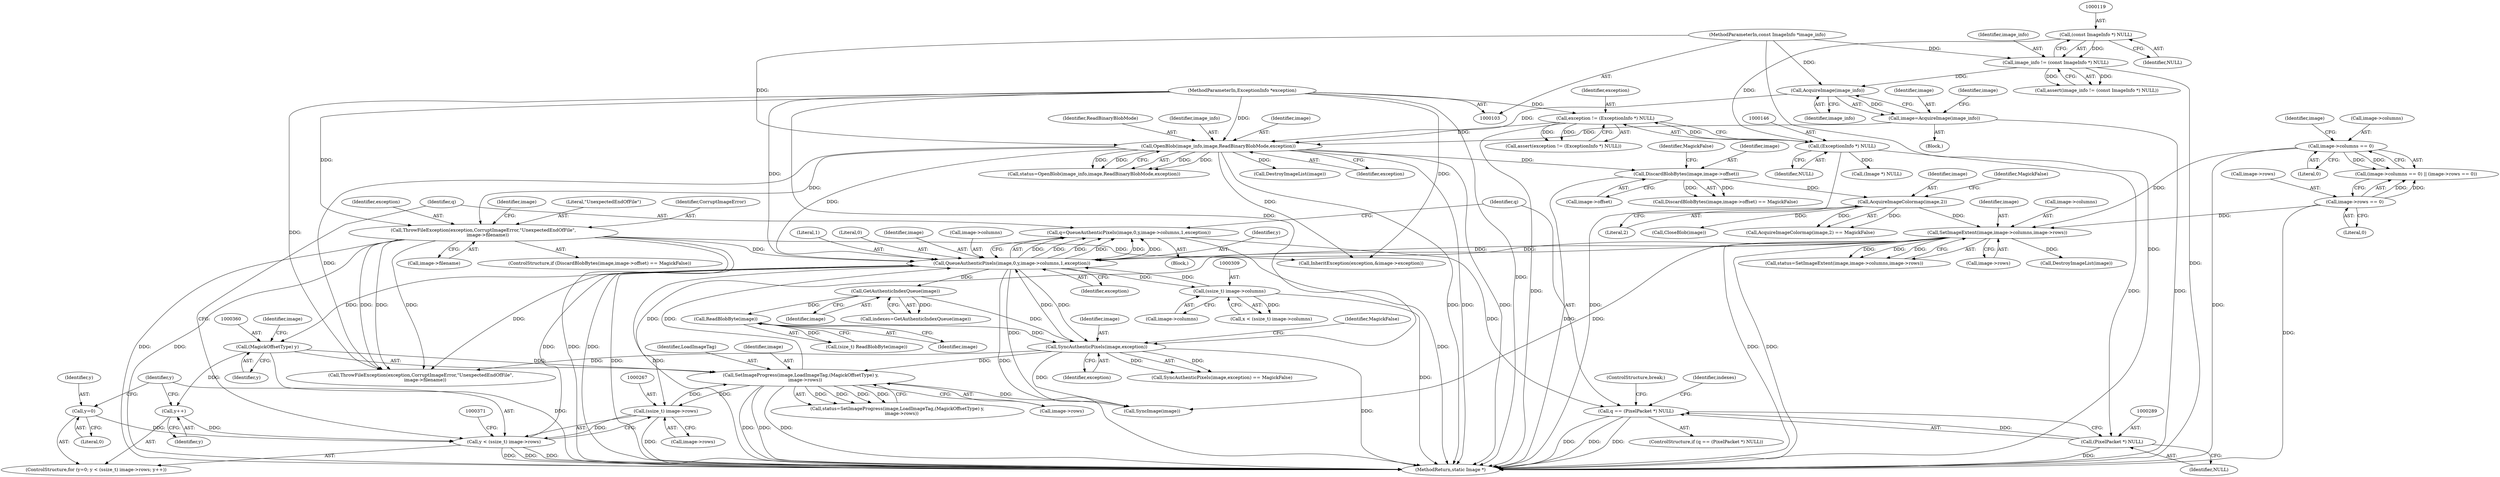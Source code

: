 digraph "0_ImageMagick_f6e9d0d9955e85bdd7540b251cd50d598dacc5e6_35@pointer" {
"1000286" [label="(Call,q == (PixelPacket *) NULL)"];
"1000274" [label="(Call,q=QueueAuthenticPixels(image,0,y,image->columns,1,exception))"];
"1000276" [label="(Call,QueueAuthenticPixels(image,0,y,image->columns,1,exception))"];
"1000238" [label="(Call,SetImageExtent(image,image->columns,image->rows))"];
"1000215" [label="(Call,AcquireImageColormap(image,2))"];
"1000195" [label="(Call,DiscardBlobBytes(image,image->offset))"];
"1000175" [label="(Call,OpenBlob(image_info,image,ReadBinaryBlobMode,exception))"];
"1000156" [label="(Call,AcquireImage(image_info))"];
"1000116" [label="(Call,image_info != (const ImageInfo *) NULL)"];
"1000104" [label="(MethodParameterIn,const ImageInfo *image_info)"];
"1000118" [label="(Call,(const ImageInfo *) NULL)"];
"1000154" [label="(Call,image=AcquireImage(image_info))"];
"1000143" [label="(Call,exception != (ExceptionInfo *) NULL)"];
"1000105" [label="(MethodParameterIn,ExceptionInfo *exception)"];
"1000145" [label="(Call,(ExceptionInfo *) NULL)"];
"1000160" [label="(Call,image->columns == 0)"];
"1000165" [label="(Call,image->rows == 0)"];
"1000356" [label="(Call,SetImageProgress(image,LoadImageTag,(MagickOffsetType) y,\n      image->rows))"];
"1000349" [label="(Call,SyncAuthenticPixels(image,exception))"];
"1000294" [label="(Call,GetAuthenticIndexQueue(image))"];
"1000324" [label="(Call,ReadBlobByte(image))"];
"1000359" [label="(Call,(MagickOffsetType) y)"];
"1000266" [label="(Call,(ssize_t) image->rows)"];
"1000264" [label="(Call,y < (ssize_t) image->rows)"];
"1000261" [label="(Call,y=0)"];
"1000271" [label="(Call,y++)"];
"1000308" [label="(Call,(ssize_t) image->columns)"];
"1000201" [label="(Call,ThrowFileException(exception,CorruptImageError,\"UnexpectedEndOfFile\",\n      image->filename))"];
"1000288" [label="(Call,(PixelPacket *) NULL)"];
"1000288" [label="(Call,(PixelPacket *) NULL)"];
"1000231" [label="(Call,CloseBlob(image))"];
"1000200" [label="(Identifier,MagickFalse)"];
"1000322" [label="(Call,(size_t) ReadBlobByte(image))"];
"1000177" [label="(Identifier,image)"];
"1000362" [label="(Call,image->rows)"];
"1000161" [label="(Call,image->columns)"];
"1000262" [label="(Identifier,y)"];
"1000243" [label="(Call,image->rows)"];
"1000290" [label="(Identifier,NULL)"];
"1000265" [label="(Identifier,y)"];
"1000147" [label="(Identifier,NULL)"];
"1000215" [label="(Call,AcquireImageColormap(image,2))"];
"1000117" [label="(Identifier,image_info)"];
"1000157" [label="(Identifier,image_info)"];
"1000361" [label="(Identifier,y)"];
"1000325" [label="(Identifier,image)"];
"1000379" [label="(Call,ThrowFileException(exception,CorruptImageError,\"UnexpectedEndOfFile\",\n      image->filename))"];
"1000324" [label="(Call,ReadBlobByte(image))"];
"1000285" [label="(ControlStructure,if (q == (PixelPacket *) NULL))"];
"1000292" [label="(Call,indexes=GetAuthenticIndexQueue(image))"];
"1000173" [label="(Call,status=OpenBlob(image_info,image,ReadBinaryBlobMode,exception))"];
"1000284" [label="(Identifier,exception)"];
"1000352" [label="(Identifier,MagickFalse)"];
"1000274" [label="(Call,q=QueueAuthenticPixels(image,0,y,image->columns,1,exception))"];
"1000195" [label="(Call,DiscardBlobBytes(image,image->offset))"];
"1000156" [label="(Call,AcquireImage(image_info))"];
"1000216" [label="(Identifier,image)"];
"1000279" [label="(Identifier,y)"];
"1000104" [label="(MethodParameterIn,const ImageInfo *image_info)"];
"1000283" [label="(Literal,1)"];
"1000116" [label="(Call,image_info != (const ImageInfo *) NULL)"];
"1000164" [label="(Literal,0)"];
"1000154" [label="(Call,image=AcquireImage(image_info))"];
"1000201" [label="(Call,ThrowFileException(exception,CorruptImageError,\"UnexpectedEndOfFile\",\n      image->filename))"];
"1000291" [label="(ControlStructure,break;)"];
"1000187" [label="(Call,DestroyImageList(image))"];
"1000350" [label="(Identifier,image)"];
"1000356" [label="(Call,SetImageProgress(image,LoadImageTag,(MagickOffsetType) y,\n      image->rows))"];
"1000106" [label="(Block,)"];
"1000308" [label="(Call,(ssize_t) image->columns)"];
"1000276" [label="(Call,QueueAuthenticPixels(image,0,y,image->columns,1,exception))"];
"1000190" [label="(Call,(Image *) NULL)"];
"1000261" [label="(Call,y=0)"];
"1000202" [label="(Identifier,exception)"];
"1000295" [label="(Identifier,image)"];
"1000218" [label="(Identifier,MagickFalse)"];
"1000210" [label="(Identifier,image)"];
"1000358" [label="(Identifier,LoadImageTag)"];
"1000372" [label="(Call,SyncImage(image))"];
"1000266" [label="(Call,(ssize_t) image->rows)"];
"1000263" [label="(Literal,0)"];
"1000264" [label="(Call,y < (ssize_t) image->rows)"];
"1000105" [label="(MethodParameterIn,ExceptionInfo *exception)"];
"1000278" [label="(Literal,0)"];
"1000286" [label="(Call,q == (PixelPacket *) NULL)"];
"1000159" [label="(Call,(image->columns == 0) || (image->rows == 0))"];
"1000354" [label="(Call,status=SetImageProgress(image,LoadImageTag,(MagickOffsetType) y,\n      image->rows))"];
"1000167" [label="(Identifier,image)"];
"1000214" [label="(Call,AcquireImageColormap(image,2) == MagickFalse)"];
"1000120" [label="(Identifier,NULL)"];
"1000169" [label="(Literal,0)"];
"1000258" [label="(Call,DestroyImageList(image))"];
"1000178" [label="(Identifier,ReadBinaryBlobMode)"];
"1000239" [label="(Identifier,image)"];
"1000166" [label="(Call,image->rows)"];
"1000236" [label="(Call,status=SetImageExtent(image,image->columns,image->rows))"];
"1000160" [label="(Call,image->columns == 0)"];
"1000197" [label="(Call,image->offset)"];
"1000273" [label="(Block,)"];
"1000260" [label="(ControlStructure,for (y=0; y < (ssize_t) image->rows; y++))"];
"1000348" [label="(Call,SyncAuthenticPixels(image,exception) == MagickFalse)"];
"1000351" [label="(Identifier,exception)"];
"1000357" [label="(Identifier,image)"];
"1000393" [label="(MethodReturn,static Image *)"];
"1000115" [label="(Call,assert(image_info != (const ImageInfo *) NULL))"];
"1000277" [label="(Identifier,image)"];
"1000204" [label="(Literal,\"UnexpectedEndOfFile\")"];
"1000165" [label="(Call,image->rows == 0)"];
"1000162" [label="(Identifier,image)"];
"1000205" [label="(Call,image->filename)"];
"1000359" [label="(Call,(MagickOffsetType) y)"];
"1000194" [label="(Call,DiscardBlobBytes(image,image->offset) == MagickFalse)"];
"1000271" [label="(Call,y++)"];
"1000145" [label="(Call,(ExceptionInfo *) NULL)"];
"1000176" [label="(Identifier,image_info)"];
"1000179" [label="(Identifier,exception)"];
"1000143" [label="(Call,exception != (ExceptionInfo *) NULL)"];
"1000280" [label="(Call,image->columns)"];
"1000240" [label="(Call,image->columns)"];
"1000155" [label="(Identifier,image)"];
"1000306" [label="(Call,x < (ssize_t) image->columns)"];
"1000287" [label="(Identifier,q)"];
"1000196" [label="(Identifier,image)"];
"1000272" [label="(Identifier,y)"];
"1000217" [label="(Literal,2)"];
"1000175" [label="(Call,OpenBlob(image_info,image,ReadBinaryBlobMode,exception))"];
"1000238" [label="(Call,SetImageExtent(image,image->columns,image->rows))"];
"1000349" [label="(Call,SyncAuthenticPixels(image,exception))"];
"1000142" [label="(Call,assert(exception != (ExceptionInfo *) NULL))"];
"1000193" [label="(ControlStructure,if (DiscardBlobBytes(image,image->offset) == MagickFalse))"];
"1000293" [label="(Identifier,indexes)"];
"1000363" [label="(Identifier,image)"];
"1000294" [label="(Call,GetAuthenticIndexQueue(image))"];
"1000275" [label="(Identifier,q)"];
"1000268" [label="(Call,image->rows)"];
"1000203" [label="(Identifier,CorruptImageError)"];
"1000251" [label="(Call,InheritException(exception,&image->exception))"];
"1000310" [label="(Call,image->columns)"];
"1000144" [label="(Identifier,exception)"];
"1000118" [label="(Call,(const ImageInfo *) NULL)"];
"1000286" -> "1000285"  [label="AST: "];
"1000286" -> "1000288"  [label="CFG: "];
"1000287" -> "1000286"  [label="AST: "];
"1000288" -> "1000286"  [label="AST: "];
"1000291" -> "1000286"  [label="CFG: "];
"1000293" -> "1000286"  [label="CFG: "];
"1000286" -> "1000393"  [label="DDG: "];
"1000286" -> "1000393"  [label="DDG: "];
"1000286" -> "1000393"  [label="DDG: "];
"1000274" -> "1000286"  [label="DDG: "];
"1000288" -> "1000286"  [label="DDG: "];
"1000274" -> "1000273"  [label="AST: "];
"1000274" -> "1000276"  [label="CFG: "];
"1000275" -> "1000274"  [label="AST: "];
"1000276" -> "1000274"  [label="AST: "];
"1000287" -> "1000274"  [label="CFG: "];
"1000274" -> "1000393"  [label="DDG: "];
"1000276" -> "1000274"  [label="DDG: "];
"1000276" -> "1000274"  [label="DDG: "];
"1000276" -> "1000274"  [label="DDG: "];
"1000276" -> "1000274"  [label="DDG: "];
"1000276" -> "1000274"  [label="DDG: "];
"1000276" -> "1000274"  [label="DDG: "];
"1000276" -> "1000284"  [label="CFG: "];
"1000277" -> "1000276"  [label="AST: "];
"1000278" -> "1000276"  [label="AST: "];
"1000279" -> "1000276"  [label="AST: "];
"1000280" -> "1000276"  [label="AST: "];
"1000283" -> "1000276"  [label="AST: "];
"1000284" -> "1000276"  [label="AST: "];
"1000276" -> "1000393"  [label="DDG: "];
"1000276" -> "1000393"  [label="DDG: "];
"1000276" -> "1000393"  [label="DDG: "];
"1000238" -> "1000276"  [label="DDG: "];
"1000238" -> "1000276"  [label="DDG: "];
"1000356" -> "1000276"  [label="DDG: "];
"1000264" -> "1000276"  [label="DDG: "];
"1000308" -> "1000276"  [label="DDG: "];
"1000349" -> "1000276"  [label="DDG: "];
"1000175" -> "1000276"  [label="DDG: "];
"1000201" -> "1000276"  [label="DDG: "];
"1000105" -> "1000276"  [label="DDG: "];
"1000276" -> "1000294"  [label="DDG: "];
"1000276" -> "1000308"  [label="DDG: "];
"1000276" -> "1000349"  [label="DDG: "];
"1000276" -> "1000359"  [label="DDG: "];
"1000276" -> "1000372"  [label="DDG: "];
"1000276" -> "1000379"  [label="DDG: "];
"1000238" -> "1000236"  [label="AST: "];
"1000238" -> "1000243"  [label="CFG: "];
"1000239" -> "1000238"  [label="AST: "];
"1000240" -> "1000238"  [label="AST: "];
"1000243" -> "1000238"  [label="AST: "];
"1000236" -> "1000238"  [label="CFG: "];
"1000238" -> "1000393"  [label="DDG: "];
"1000238" -> "1000393"  [label="DDG: "];
"1000238" -> "1000236"  [label="DDG: "];
"1000238" -> "1000236"  [label="DDG: "];
"1000238" -> "1000236"  [label="DDG: "];
"1000215" -> "1000238"  [label="DDG: "];
"1000160" -> "1000238"  [label="DDG: "];
"1000165" -> "1000238"  [label="DDG: "];
"1000238" -> "1000258"  [label="DDG: "];
"1000238" -> "1000266"  [label="DDG: "];
"1000238" -> "1000372"  [label="DDG: "];
"1000215" -> "1000214"  [label="AST: "];
"1000215" -> "1000217"  [label="CFG: "];
"1000216" -> "1000215"  [label="AST: "];
"1000217" -> "1000215"  [label="AST: "];
"1000218" -> "1000215"  [label="CFG: "];
"1000215" -> "1000214"  [label="DDG: "];
"1000215" -> "1000214"  [label="DDG: "];
"1000195" -> "1000215"  [label="DDG: "];
"1000215" -> "1000231"  [label="DDG: "];
"1000195" -> "1000194"  [label="AST: "];
"1000195" -> "1000197"  [label="CFG: "];
"1000196" -> "1000195"  [label="AST: "];
"1000197" -> "1000195"  [label="AST: "];
"1000200" -> "1000195"  [label="CFG: "];
"1000195" -> "1000393"  [label="DDG: "];
"1000195" -> "1000194"  [label="DDG: "];
"1000195" -> "1000194"  [label="DDG: "];
"1000175" -> "1000195"  [label="DDG: "];
"1000175" -> "1000173"  [label="AST: "];
"1000175" -> "1000179"  [label="CFG: "];
"1000176" -> "1000175"  [label="AST: "];
"1000177" -> "1000175"  [label="AST: "];
"1000178" -> "1000175"  [label="AST: "];
"1000179" -> "1000175"  [label="AST: "];
"1000173" -> "1000175"  [label="CFG: "];
"1000175" -> "1000393"  [label="DDG: "];
"1000175" -> "1000393"  [label="DDG: "];
"1000175" -> "1000393"  [label="DDG: "];
"1000175" -> "1000173"  [label="DDG: "];
"1000175" -> "1000173"  [label="DDG: "];
"1000175" -> "1000173"  [label="DDG: "];
"1000175" -> "1000173"  [label="DDG: "];
"1000156" -> "1000175"  [label="DDG: "];
"1000104" -> "1000175"  [label="DDG: "];
"1000154" -> "1000175"  [label="DDG: "];
"1000143" -> "1000175"  [label="DDG: "];
"1000105" -> "1000175"  [label="DDG: "];
"1000175" -> "1000187"  [label="DDG: "];
"1000175" -> "1000201"  [label="DDG: "];
"1000175" -> "1000251"  [label="DDG: "];
"1000175" -> "1000379"  [label="DDG: "];
"1000156" -> "1000154"  [label="AST: "];
"1000156" -> "1000157"  [label="CFG: "];
"1000157" -> "1000156"  [label="AST: "];
"1000154" -> "1000156"  [label="CFG: "];
"1000156" -> "1000154"  [label="DDG: "];
"1000116" -> "1000156"  [label="DDG: "];
"1000104" -> "1000156"  [label="DDG: "];
"1000116" -> "1000115"  [label="AST: "];
"1000116" -> "1000118"  [label="CFG: "];
"1000117" -> "1000116"  [label="AST: "];
"1000118" -> "1000116"  [label="AST: "];
"1000115" -> "1000116"  [label="CFG: "];
"1000116" -> "1000393"  [label="DDG: "];
"1000116" -> "1000115"  [label="DDG: "];
"1000116" -> "1000115"  [label="DDG: "];
"1000104" -> "1000116"  [label="DDG: "];
"1000118" -> "1000116"  [label="DDG: "];
"1000104" -> "1000103"  [label="AST: "];
"1000104" -> "1000393"  [label="DDG: "];
"1000118" -> "1000120"  [label="CFG: "];
"1000119" -> "1000118"  [label="AST: "];
"1000120" -> "1000118"  [label="AST: "];
"1000118" -> "1000145"  [label="DDG: "];
"1000154" -> "1000106"  [label="AST: "];
"1000155" -> "1000154"  [label="AST: "];
"1000162" -> "1000154"  [label="CFG: "];
"1000154" -> "1000393"  [label="DDG: "];
"1000143" -> "1000142"  [label="AST: "];
"1000143" -> "1000145"  [label="CFG: "];
"1000144" -> "1000143"  [label="AST: "];
"1000145" -> "1000143"  [label="AST: "];
"1000142" -> "1000143"  [label="CFG: "];
"1000143" -> "1000393"  [label="DDG: "];
"1000143" -> "1000142"  [label="DDG: "];
"1000143" -> "1000142"  [label="DDG: "];
"1000105" -> "1000143"  [label="DDG: "];
"1000145" -> "1000143"  [label="DDG: "];
"1000105" -> "1000103"  [label="AST: "];
"1000105" -> "1000393"  [label="DDG: "];
"1000105" -> "1000201"  [label="DDG: "];
"1000105" -> "1000251"  [label="DDG: "];
"1000105" -> "1000349"  [label="DDG: "];
"1000105" -> "1000379"  [label="DDG: "];
"1000145" -> "1000147"  [label="CFG: "];
"1000146" -> "1000145"  [label="AST: "];
"1000147" -> "1000145"  [label="AST: "];
"1000145" -> "1000393"  [label="DDG: "];
"1000145" -> "1000190"  [label="DDG: "];
"1000145" -> "1000288"  [label="DDG: "];
"1000160" -> "1000159"  [label="AST: "];
"1000160" -> "1000164"  [label="CFG: "];
"1000161" -> "1000160"  [label="AST: "];
"1000164" -> "1000160"  [label="AST: "];
"1000167" -> "1000160"  [label="CFG: "];
"1000159" -> "1000160"  [label="CFG: "];
"1000160" -> "1000393"  [label="DDG: "];
"1000160" -> "1000159"  [label="DDG: "];
"1000160" -> "1000159"  [label="DDG: "];
"1000165" -> "1000159"  [label="AST: "];
"1000165" -> "1000169"  [label="CFG: "];
"1000166" -> "1000165"  [label="AST: "];
"1000169" -> "1000165"  [label="AST: "];
"1000159" -> "1000165"  [label="CFG: "];
"1000165" -> "1000393"  [label="DDG: "];
"1000165" -> "1000159"  [label="DDG: "];
"1000165" -> "1000159"  [label="DDG: "];
"1000356" -> "1000354"  [label="AST: "];
"1000356" -> "1000362"  [label="CFG: "];
"1000357" -> "1000356"  [label="AST: "];
"1000358" -> "1000356"  [label="AST: "];
"1000359" -> "1000356"  [label="AST: "];
"1000362" -> "1000356"  [label="AST: "];
"1000354" -> "1000356"  [label="CFG: "];
"1000356" -> "1000393"  [label="DDG: "];
"1000356" -> "1000393"  [label="DDG: "];
"1000356" -> "1000393"  [label="DDG: "];
"1000356" -> "1000266"  [label="DDG: "];
"1000356" -> "1000354"  [label="DDG: "];
"1000356" -> "1000354"  [label="DDG: "];
"1000356" -> "1000354"  [label="DDG: "];
"1000356" -> "1000354"  [label="DDG: "];
"1000349" -> "1000356"  [label="DDG: "];
"1000359" -> "1000356"  [label="DDG: "];
"1000266" -> "1000356"  [label="DDG: "];
"1000356" -> "1000372"  [label="DDG: "];
"1000349" -> "1000348"  [label="AST: "];
"1000349" -> "1000351"  [label="CFG: "];
"1000350" -> "1000349"  [label="AST: "];
"1000351" -> "1000349"  [label="AST: "];
"1000352" -> "1000349"  [label="CFG: "];
"1000349" -> "1000393"  [label="DDG: "];
"1000349" -> "1000348"  [label="DDG: "];
"1000349" -> "1000348"  [label="DDG: "];
"1000294" -> "1000349"  [label="DDG: "];
"1000324" -> "1000349"  [label="DDG: "];
"1000349" -> "1000372"  [label="DDG: "];
"1000349" -> "1000379"  [label="DDG: "];
"1000294" -> "1000292"  [label="AST: "];
"1000294" -> "1000295"  [label="CFG: "];
"1000295" -> "1000294"  [label="AST: "];
"1000292" -> "1000294"  [label="CFG: "];
"1000294" -> "1000292"  [label="DDG: "];
"1000294" -> "1000324"  [label="DDG: "];
"1000324" -> "1000322"  [label="AST: "];
"1000324" -> "1000325"  [label="CFG: "];
"1000325" -> "1000324"  [label="AST: "];
"1000322" -> "1000324"  [label="CFG: "];
"1000324" -> "1000322"  [label="DDG: "];
"1000359" -> "1000361"  [label="CFG: "];
"1000360" -> "1000359"  [label="AST: "];
"1000361" -> "1000359"  [label="AST: "];
"1000363" -> "1000359"  [label="CFG: "];
"1000359" -> "1000393"  [label="DDG: "];
"1000359" -> "1000271"  [label="DDG: "];
"1000266" -> "1000264"  [label="AST: "];
"1000266" -> "1000268"  [label="CFG: "];
"1000267" -> "1000266"  [label="AST: "];
"1000268" -> "1000266"  [label="AST: "];
"1000264" -> "1000266"  [label="CFG: "];
"1000266" -> "1000393"  [label="DDG: "];
"1000266" -> "1000264"  [label="DDG: "];
"1000264" -> "1000260"  [label="AST: "];
"1000265" -> "1000264"  [label="AST: "];
"1000275" -> "1000264"  [label="CFG: "];
"1000371" -> "1000264"  [label="CFG: "];
"1000264" -> "1000393"  [label="DDG: "];
"1000264" -> "1000393"  [label="DDG: "];
"1000264" -> "1000393"  [label="DDG: "];
"1000261" -> "1000264"  [label="DDG: "];
"1000271" -> "1000264"  [label="DDG: "];
"1000261" -> "1000260"  [label="AST: "];
"1000261" -> "1000263"  [label="CFG: "];
"1000262" -> "1000261"  [label="AST: "];
"1000263" -> "1000261"  [label="AST: "];
"1000265" -> "1000261"  [label="CFG: "];
"1000271" -> "1000260"  [label="AST: "];
"1000271" -> "1000272"  [label="CFG: "];
"1000272" -> "1000271"  [label="AST: "];
"1000265" -> "1000271"  [label="CFG: "];
"1000308" -> "1000306"  [label="AST: "];
"1000308" -> "1000310"  [label="CFG: "];
"1000309" -> "1000308"  [label="AST: "];
"1000310" -> "1000308"  [label="AST: "];
"1000306" -> "1000308"  [label="CFG: "];
"1000308" -> "1000393"  [label="DDG: "];
"1000308" -> "1000306"  [label="DDG: "];
"1000201" -> "1000193"  [label="AST: "];
"1000201" -> "1000205"  [label="CFG: "];
"1000202" -> "1000201"  [label="AST: "];
"1000203" -> "1000201"  [label="AST: "];
"1000204" -> "1000201"  [label="AST: "];
"1000205" -> "1000201"  [label="AST: "];
"1000210" -> "1000201"  [label="CFG: "];
"1000201" -> "1000393"  [label="DDG: "];
"1000201" -> "1000393"  [label="DDG: "];
"1000201" -> "1000393"  [label="DDG: "];
"1000201" -> "1000393"  [label="DDG: "];
"1000201" -> "1000251"  [label="DDG: "];
"1000201" -> "1000379"  [label="DDG: "];
"1000201" -> "1000379"  [label="DDG: "];
"1000201" -> "1000379"  [label="DDG: "];
"1000288" -> "1000290"  [label="CFG: "];
"1000289" -> "1000288"  [label="AST: "];
"1000290" -> "1000288"  [label="AST: "];
"1000288" -> "1000393"  [label="DDG: "];
}
